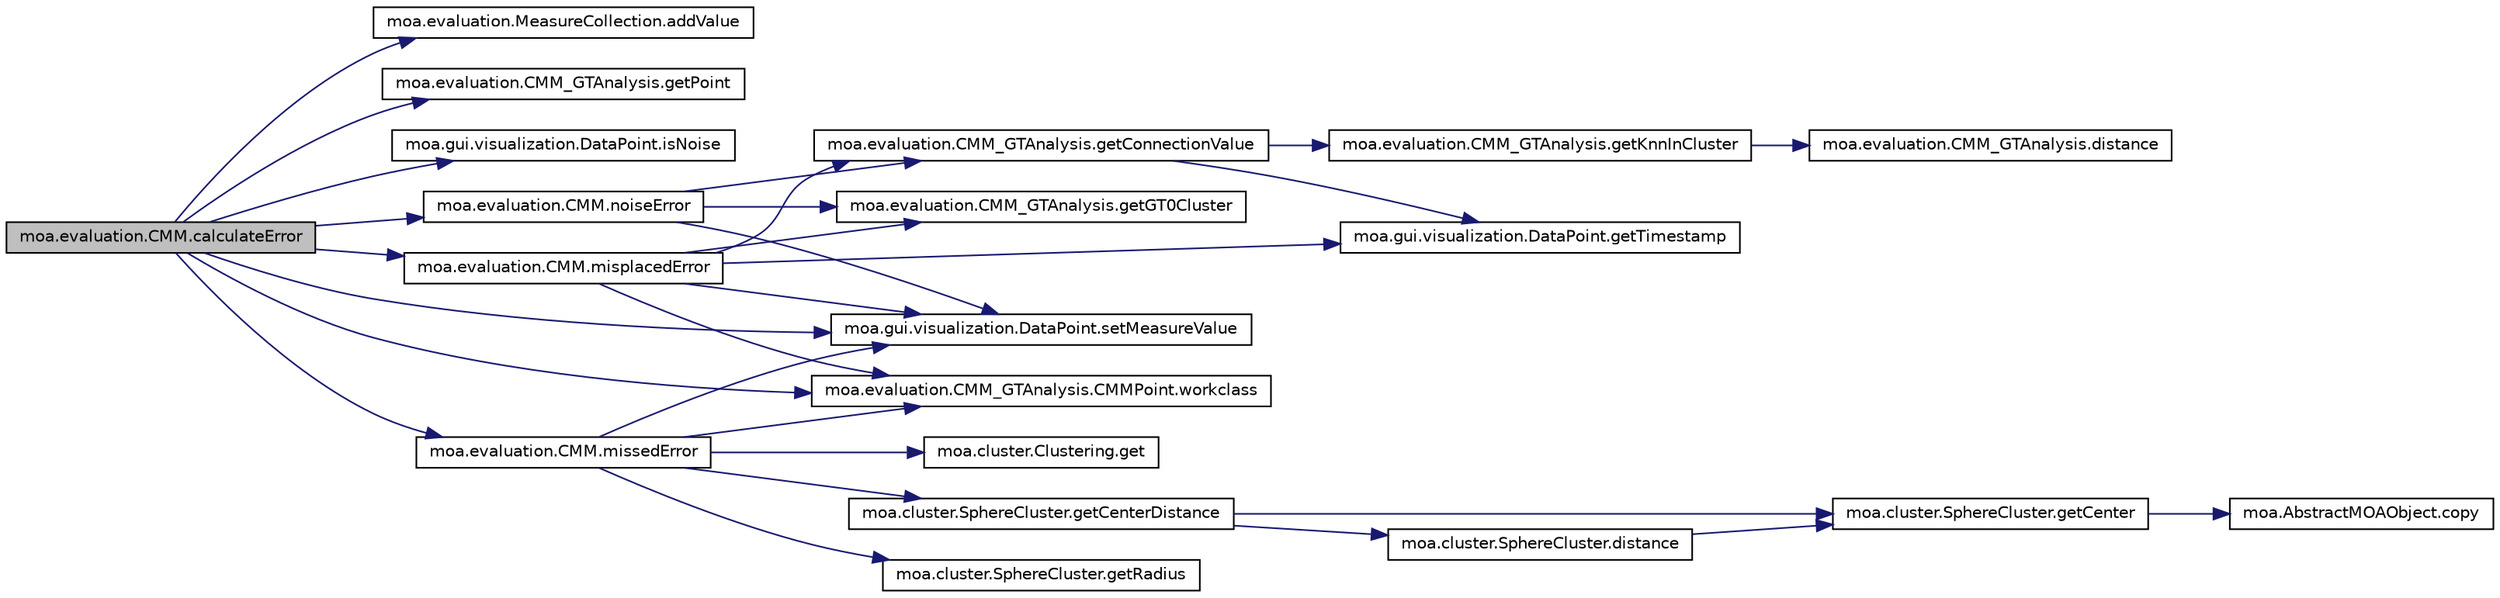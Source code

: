 digraph G
{
  edge [fontname="Helvetica",fontsize="10",labelfontname="Helvetica",labelfontsize="10"];
  node [fontname="Helvetica",fontsize="10",shape=record];
  rankdir=LR;
  Node1 [label="moa.evaluation.CMM.calculateError",height=0.2,width=0.4,color="black", fillcolor="grey75", style="filled" fontcolor="black"];
  Node1 -> Node2 [color="midnightblue",fontsize="10",style="solid",fontname="Helvetica"];
  Node2 [label="moa.evaluation.MeasureCollection.addValue",height=0.2,width=0.4,color="black", fillcolor="white", style="filled",URL="$classmoa_1_1evaluation_1_1MeasureCollection.html#a344a1c04e2e600092750c6676b9c9906"];
  Node1 -> Node3 [color="midnightblue",fontsize="10",style="solid",fontname="Helvetica"];
  Node3 [label="moa.evaluation.CMM_GTAnalysis.getPoint",height=0.2,width=0.4,color="black", fillcolor="white", style="filled",URL="$classmoa_1_1evaluation_1_1CMM__GTAnalysis.html#ab51995be418ac5ce4804c20c03ccfdec",tooltip="Get CMM internal point."];
  Node1 -> Node4 [color="midnightblue",fontsize="10",style="solid",fontname="Helvetica"];
  Node4 [label="moa.gui.visualization.DataPoint.isNoise",height=0.2,width=0.4,color="black", fillcolor="white", style="filled",URL="$classmoa_1_1gui_1_1visualization_1_1DataPoint.html#a346207ffb1974293b5d67cf10656ef3d"];
  Node1 -> Node5 [color="midnightblue",fontsize="10",style="solid",fontname="Helvetica"];
  Node5 [label="moa.evaluation.CMM.misplacedError",height=0.2,width=0.4,color="black", fillcolor="white", style="filled",URL="$classmoa_1_1evaluation_1_1CMM.html#a6ffba3d0864ff59b4c30f1c2b00dadbb"];
  Node5 -> Node6 [color="midnightblue",fontsize="10",style="solid",fontname="Helvetica"];
  Node6 [label="moa.evaluation.CMM_GTAnalysis.getConnectionValue",height=0.2,width=0.4,color="black", fillcolor="white", style="filled",URL="$classmoa_1_1evaluation_1_1CMM__GTAnalysis.html#a794b653c2c7b7335127f6ca7720ec5ab",tooltip="Calculate the connection of a point to a cluster."];
  Node6 -> Node7 [color="midnightblue",fontsize="10",style="solid",fontname="Helvetica"];
  Node7 [label="moa.evaluation.CMM_GTAnalysis.getKnnInCluster",height=0.2,width=0.4,color="black", fillcolor="white", style="filled",URL="$classmoa_1_1evaluation_1_1CMM__GTAnalysis.html#a12f256dabb3d986447d1d0b74a9a0dbc"];
  Node7 -> Node8 [color="midnightblue",fontsize="10",style="solid",fontname="Helvetica"];
  Node8 [label="moa.evaluation.CMM_GTAnalysis.distance",height=0.2,width=0.4,color="black", fillcolor="white", style="filled",URL="$classmoa_1_1evaluation_1_1CMM__GTAnalysis.html#a0d6e0c9cce76d83d7edbc65a3bacb315",tooltip="Calculates Euclidian distance."];
  Node6 -> Node9 [color="midnightblue",fontsize="10",style="solid",fontname="Helvetica"];
  Node9 [label="moa.gui.visualization.DataPoint.getTimestamp",height=0.2,width=0.4,color="black", fillcolor="white", style="filled",URL="$classmoa_1_1gui_1_1visualization_1_1DataPoint.html#a2a969caa225b25dce49d0e0caba03037"];
  Node5 -> Node10 [color="midnightblue",fontsize="10",style="solid",fontname="Helvetica"];
  Node10 [label="moa.evaluation.CMM_GTAnalysis.getGT0Cluster",height=0.2,width=0.4,color="black", fillcolor="white", style="filled",URL="$classmoa_1_1evaluation_1_1CMM__GTAnalysis.html#a2be0eba421cfefb98188c587657d17ac",tooltip="Return cluster."];
  Node5 -> Node9 [color="midnightblue",fontsize="10",style="solid",fontname="Helvetica"];
  Node5 -> Node11 [color="midnightblue",fontsize="10",style="solid",fontname="Helvetica"];
  Node11 [label="moa.gui.visualization.DataPoint.setMeasureValue",height=0.2,width=0.4,color="black", fillcolor="white", style="filled",URL="$classmoa_1_1gui_1_1visualization_1_1DataPoint.html#ae785a3bf303998016133b7d56566a920"];
  Node5 -> Node12 [color="midnightblue",fontsize="10",style="solid",fontname="Helvetica"];
  Node12 [label="moa.evaluation.CMM_GTAnalysis.CMMPoint.workclass",height=0.2,width=0.4,color="black", fillcolor="white", style="filled",URL="$classmoa_1_1evaluation_1_1CMM__GTAnalysis_1_1CMMPoint.html#ae69d6c93ab345ead82db85e885af44ad",tooltip="Retruns the current working label of the cluster the point belongs to."];
  Node1 -> Node13 [color="midnightblue",fontsize="10",style="solid",fontname="Helvetica"];
  Node13 [label="moa.evaluation.CMM.missedError",height=0.2,width=0.4,color="black", fillcolor="white", style="filled",URL="$classmoa_1_1evaluation_1_1CMM.html#a5950816b66854f8eced0d83ea1d558ad"];
  Node13 -> Node14 [color="midnightblue",fontsize="10",style="solid",fontname="Helvetica"];
  Node14 [label="moa.cluster.Clustering.get",height=0.2,width=0.4,color="black", fillcolor="white", style="filled",URL="$classmoa_1_1cluster_1_1Clustering.html#a6a66be9b90f5cb06b044da278cdf24c9",tooltip="remove a cluster from the clustering"];
  Node13 -> Node15 [color="midnightblue",fontsize="10",style="solid",fontname="Helvetica"];
  Node15 [label="moa.cluster.SphereCluster.getCenterDistance",height=0.2,width=0.4,color="black", fillcolor="white", style="filled",URL="$classmoa_1_1cluster_1_1SphereCluster.html#a75cf15cd8d99c51a04135e8bcd1329af"];
  Node15 -> Node16 [color="midnightblue",fontsize="10",style="solid",fontname="Helvetica"];
  Node16 [label="moa.cluster.SphereCluster.distance",height=0.2,width=0.4,color="black", fillcolor="white", style="filled",URL="$classmoa_1_1cluster_1_1SphereCluster.html#a9f7c85aa0b6d46c23962b4f2421f169f"];
  Node16 -> Node17 [color="midnightblue",fontsize="10",style="solid",fontname="Helvetica"];
  Node17 [label="moa.cluster.SphereCluster.getCenter",height=0.2,width=0.4,color="black", fillcolor="white", style="filled",URL="$classmoa_1_1cluster_1_1SphereCluster.html#aefb8b36adf18a65827154d4b617e867d"];
  Node17 -> Node18 [color="midnightblue",fontsize="10",style="solid",fontname="Helvetica"];
  Node18 [label="moa.AbstractMOAObject.copy",height=0.2,width=0.4,color="black", fillcolor="white", style="filled",URL="$classmoa_1_1AbstractMOAObject.html#a3a6260bd8548c1aff6ea46e49c5c52a5",tooltip="This method produces a copy of this object."];
  Node15 -> Node17 [color="midnightblue",fontsize="10",style="solid",fontname="Helvetica"];
  Node13 -> Node19 [color="midnightblue",fontsize="10",style="solid",fontname="Helvetica"];
  Node19 [label="moa.cluster.SphereCluster.getRadius",height=0.2,width=0.4,color="black", fillcolor="white", style="filled",URL="$classmoa_1_1cluster_1_1SphereCluster.html#a1d2dc0db89728370066bf8bd46a06bed"];
  Node13 -> Node11 [color="midnightblue",fontsize="10",style="solid",fontname="Helvetica"];
  Node13 -> Node12 [color="midnightblue",fontsize="10",style="solid",fontname="Helvetica"];
  Node1 -> Node20 [color="midnightblue",fontsize="10",style="solid",fontname="Helvetica"];
  Node20 [label="moa.evaluation.CMM.noiseError",height=0.2,width=0.4,color="black", fillcolor="white", style="filled",URL="$classmoa_1_1evaluation_1_1CMM.html#a9e80b0a7b022dd7630aa29d7b30fd7b8"];
  Node20 -> Node6 [color="midnightblue",fontsize="10",style="solid",fontname="Helvetica"];
  Node20 -> Node10 [color="midnightblue",fontsize="10",style="solid",fontname="Helvetica"];
  Node20 -> Node11 [color="midnightblue",fontsize="10",style="solid",fontname="Helvetica"];
  Node1 -> Node11 [color="midnightblue",fontsize="10",style="solid",fontname="Helvetica"];
  Node1 -> Node12 [color="midnightblue",fontsize="10",style="solid",fontname="Helvetica"];
}
